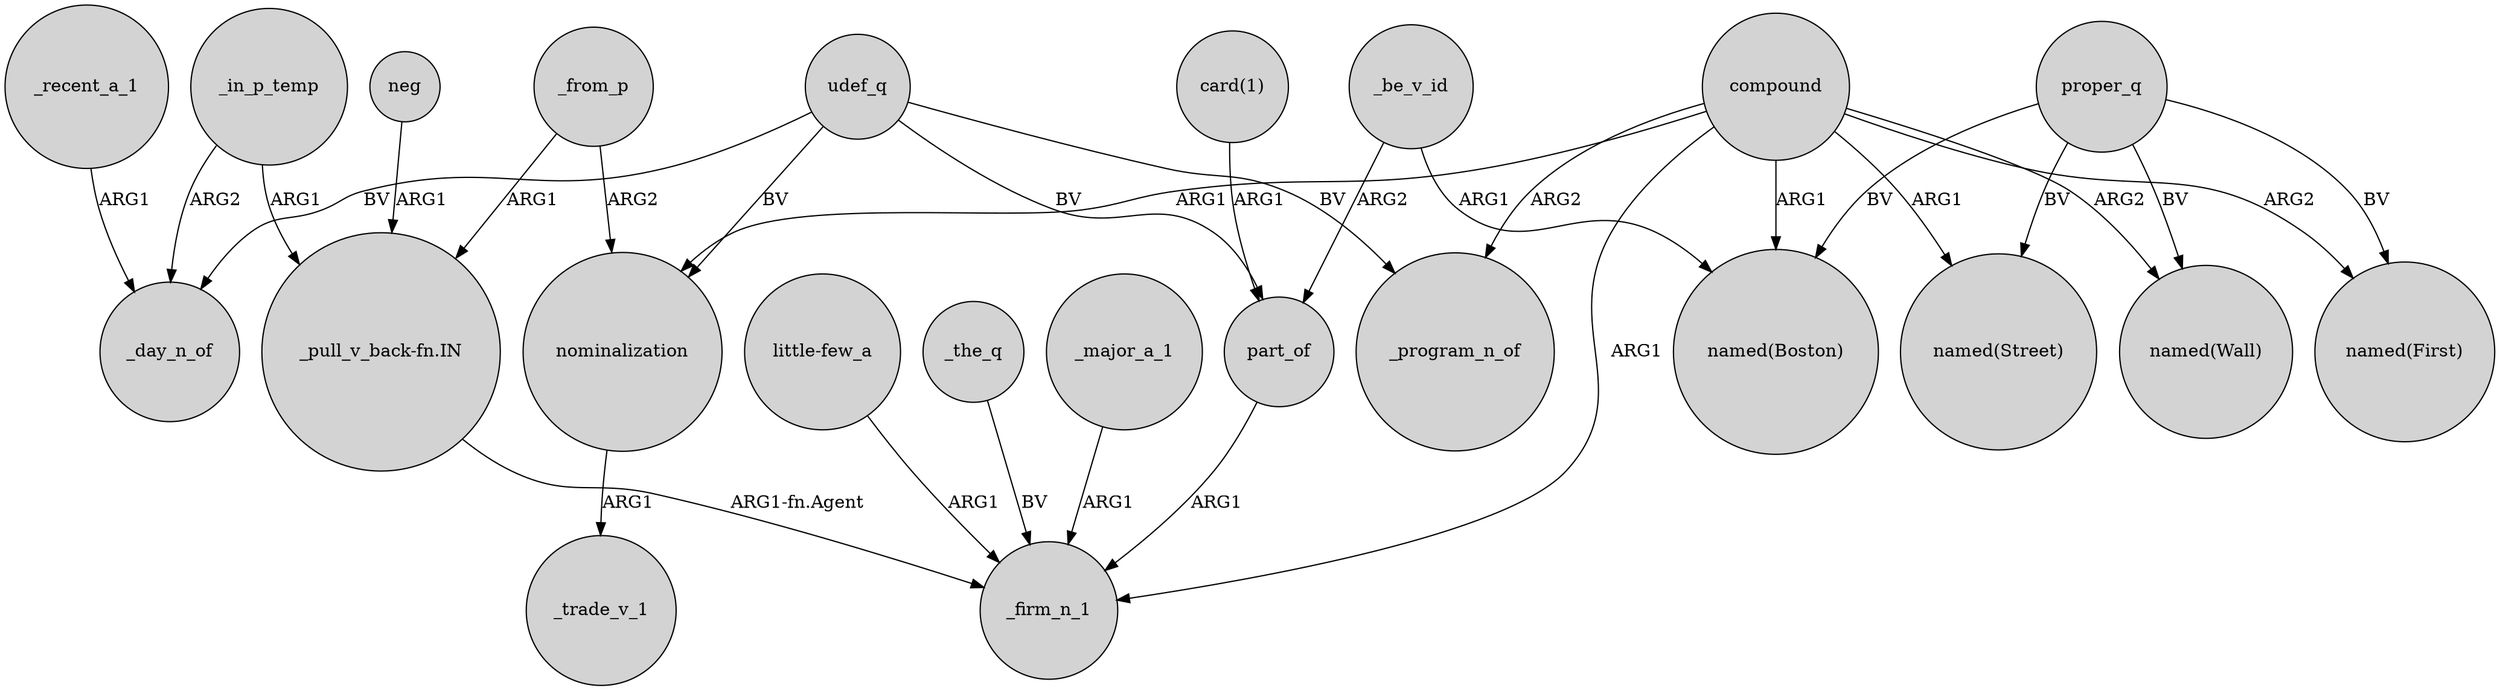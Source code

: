 digraph {
	node [shape=circle style=filled]
	compound -> _program_n_of [label=ARG2]
	proper_q -> "named(Boston)" [label=BV]
	udef_q -> part_of [label=BV]
	_from_p -> "_pull_v_back-fn.IN" [label=ARG1]
	compound -> "named(Street)" [label=ARG1]
	proper_q -> "named(Wall)" [label=BV]
	"_pull_v_back-fn.IN" -> _firm_n_1 [label="ARG1-fn.Agent"]
	proper_q -> "named(First)" [label=BV]
	part_of -> _firm_n_1 [label=ARG1]
	udef_q -> _program_n_of [label=BV]
	udef_q -> _day_n_of [label=BV]
	compound -> "named(First)" [label=ARG2]
	nominalization -> _trade_v_1 [label=ARG1]
	neg -> "_pull_v_back-fn.IN" [label=ARG1]
	_recent_a_1 -> _day_n_of [label=ARG1]
	compound -> "named(Boston)" [label=ARG1]
	"little-few_a" -> _firm_n_1 [label=ARG1]
	proper_q -> "named(Street)" [label=BV]
	_in_p_temp -> _day_n_of [label=ARG2]
	compound -> "named(Wall)" [label=ARG2]
	compound -> _firm_n_1 [label=ARG1]
	udef_q -> nominalization [label=BV]
	"card(1)" -> part_of [label=ARG1]
	_the_q -> _firm_n_1 [label=BV]
	_from_p -> nominalization [label=ARG2]
	_be_v_id -> "named(Boston)" [label=ARG1]
	_major_a_1 -> _firm_n_1 [label=ARG1]
	_be_v_id -> part_of [label=ARG2]
	_in_p_temp -> "_pull_v_back-fn.IN" [label=ARG1]
	compound -> nominalization [label=ARG1]
}
